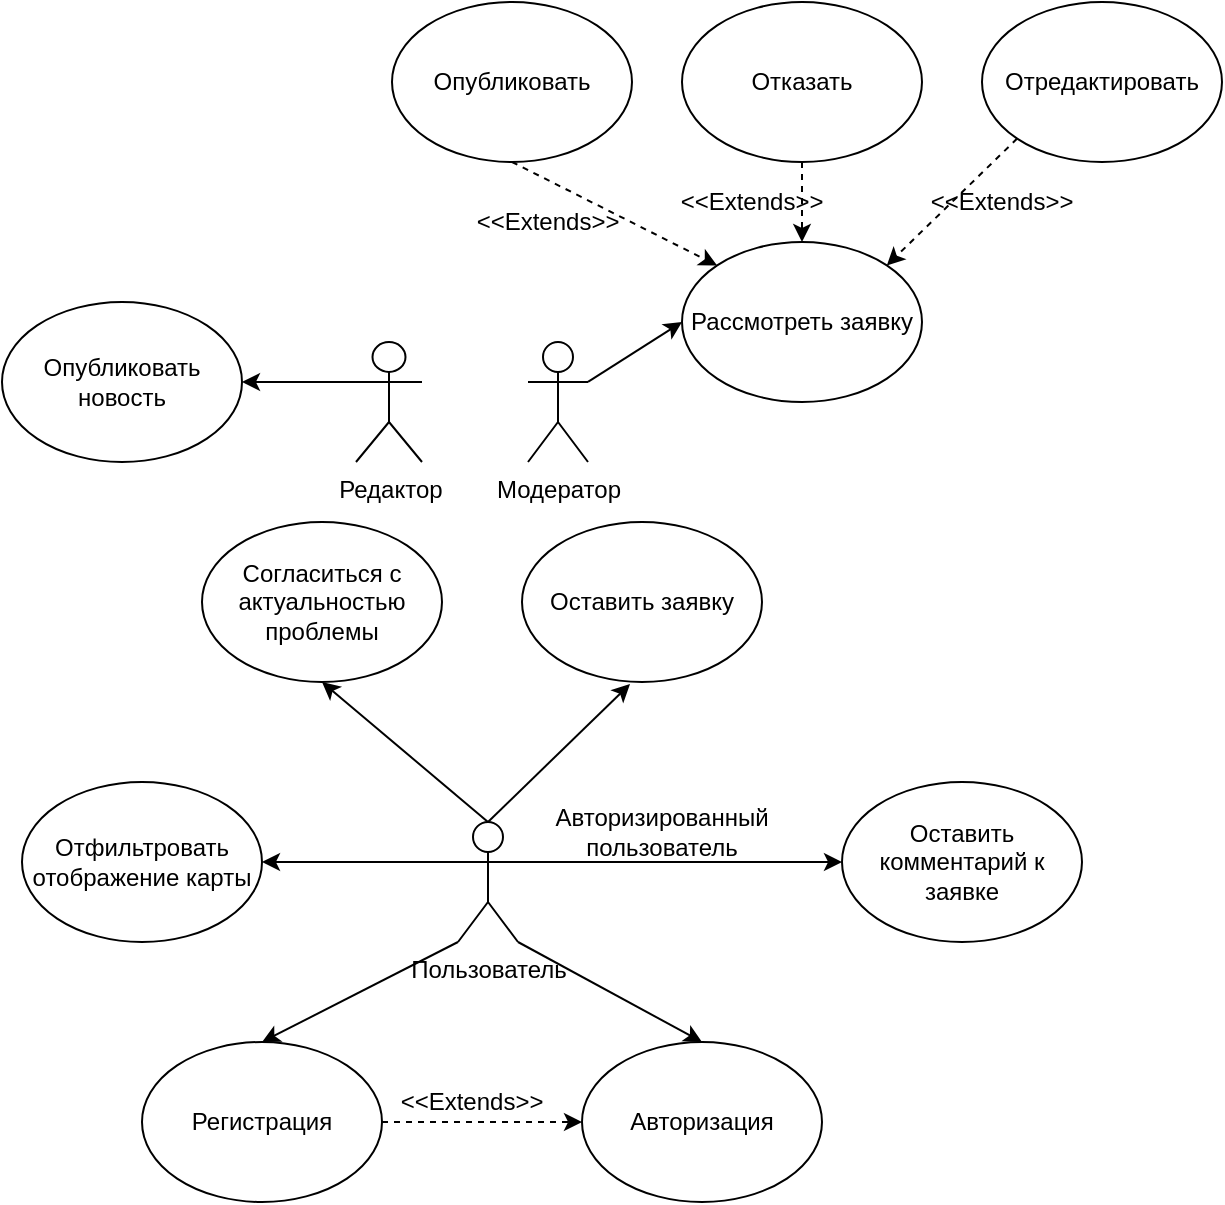 <mxfile version="12.3.3" pages="1"><diagram id="16X9_X6zlPeFKPcAGXLK" name="Page-1"><mxGraphModel dx="1408" dy="758" grid="1" gridSize="10" guides="1" tooltips="1" connect="1" arrows="1" fold="1" page="1" pageScale="1" pageWidth="827" pageHeight="1169" math="0" shadow="0"><root><mxCell id="0"/><mxCell id="1" parent="0"/><mxCell id="ZV2z0dqrTGCAP_gILqGx-1" value="Регистрация" style="ellipse;whiteSpace=wrap;html=1;" parent="1" vertex="1"><mxGeometry x="240" y="830" width="120" height="80" as="geometry"/></mxCell><mxCell id="ZV2z0dqrTGCAP_gILqGx-2" value="Модератор" style="shape=umlActor;verticalLabelPosition=bottom;labelBackgroundColor=#ffffff;verticalAlign=top;html=1;outlineConnect=0;" parent="1" vertex="1"><mxGeometry x="433" y="480" width="30" height="60" as="geometry"/></mxCell><mxCell id="ZV2z0dqrTGCAP_gILqGx-7" value="Пользователь" style="shape=umlActor;verticalLabelPosition=bottom;labelBackgroundColor=#ffffff;verticalAlign=top;html=1;outlineConnect=0;" parent="1" vertex="1"><mxGeometry x="398" y="720" width="30" height="60" as="geometry"/></mxCell><mxCell id="ZV2z0dqrTGCAP_gILqGx-9" value="Авторизация" style="ellipse;whiteSpace=wrap;html=1;" parent="1" vertex="1"><mxGeometry x="460" y="830" width="120" height="80" as="geometry"/></mxCell><mxCell id="ZV2z0dqrTGCAP_gILqGx-10" value="" style="endArrow=classic;html=1;entryX=0.5;entryY=0;entryDx=0;entryDy=0;exitX=0;exitY=1;exitDx=0;exitDy=0;exitPerimeter=0;" parent="1" source="ZV2z0dqrTGCAP_gILqGx-7" edge="1"><mxGeometry width="50" height="50" relative="1" as="geometry"><mxPoint x="398" y="740" as="sourcePoint"/><mxPoint x="300" y="830" as="targetPoint"/></mxGeometry></mxCell><mxCell id="ZV2z0dqrTGCAP_gILqGx-12" value="" style="endArrow=classic;html=1;entryX=0.5;entryY=0;entryDx=0;entryDy=0;exitX=1;exitY=1;exitDx=0;exitDy=0;exitPerimeter=0;" parent="1" source="ZV2z0dqrTGCAP_gILqGx-7" target="ZV2z0dqrTGCAP_gILqGx-9" edge="1"><mxGeometry width="50" height="50" relative="1" as="geometry"><mxPoint x="364.5" y="690" as="sourcePoint"/><mxPoint x="584.5" y="520" as="targetPoint"/></mxGeometry></mxCell><mxCell id="ZV2z0dqrTGCAP_gILqGx-15" value="" style="endArrow=classic;html=1;entryX=0;entryY=0.5;entryDx=0;entryDy=0;dashed=1;" parent="1" target="ZV2z0dqrTGCAP_gILqGx-9" edge="1"><mxGeometry width="50" height="50" relative="1" as="geometry"><mxPoint x="360" y="870" as="sourcePoint"/><mxPoint x="414.5" y="920" as="targetPoint"/></mxGeometry></mxCell><mxCell id="ZV2z0dqrTGCAP_gILqGx-16" value="&amp;lt;&amp;lt;Extends&amp;gt;&amp;gt;&lt;br&gt;" style="text;html=1;strokeColor=none;fillColor=none;align=center;verticalAlign=middle;whiteSpace=wrap;rounded=0;" parent="1" vertex="1"><mxGeometry x="385" y="850" width="40" height="20" as="geometry"/></mxCell><mxCell id="ZV2z0dqrTGCAP_gILqGx-17" value="Оставить заявку" style="ellipse;whiteSpace=wrap;html=1;" parent="1" vertex="1"><mxGeometry x="430" y="570" width="120" height="80" as="geometry"/></mxCell><mxCell id="ZV2z0dqrTGCAP_gILqGx-19" value="" style="endArrow=classic;html=1;entryX=0.45;entryY=1.013;entryDx=0;entryDy=0;exitX=0.5;exitY=0;exitDx=0;exitDy=0;exitPerimeter=0;entryPerimeter=0;" parent="1" source="ZV2z0dqrTGCAP_gILqGx-7" target="ZV2z0dqrTGCAP_gILqGx-17" edge="1"><mxGeometry width="50" height="50" relative="1" as="geometry"><mxPoint x="404.5" y="660" as="sourcePoint"/><mxPoint x="454.5" y="610" as="targetPoint"/></mxGeometry></mxCell><mxCell id="ZV2z0dqrTGCAP_gILqGx-21" value="Рассмотреть заявку" style="ellipse;whiteSpace=wrap;html=1;" parent="1" vertex="1"><mxGeometry x="510" y="430" width="120" height="80" as="geometry"/></mxCell><mxCell id="ZV2z0dqrTGCAP_gILqGx-22" value="" style="endArrow=classic;html=1;entryX=0;entryY=0.5;entryDx=0;entryDy=0;exitX=1;exitY=0.333;exitDx=0;exitDy=0;exitPerimeter=0;" parent="1" source="ZV2z0dqrTGCAP_gILqGx-2" target="ZV2z0dqrTGCAP_gILqGx-21" edge="1"><mxGeometry width="50" height="50" relative="1" as="geometry"><mxPoint x="410" y="500" as="sourcePoint"/><mxPoint x="460" y="450" as="targetPoint"/></mxGeometry></mxCell><mxCell id="ZV2z0dqrTGCAP_gILqGx-23" value="Опубликовать" style="ellipse;whiteSpace=wrap;html=1;" parent="1" vertex="1"><mxGeometry x="365" y="310" width="120" height="80" as="geometry"/></mxCell><mxCell id="ZV2z0dqrTGCAP_gILqGx-24" value="Отказать" style="ellipse;whiteSpace=wrap;html=1;" parent="1" vertex="1"><mxGeometry x="510" y="310" width="120" height="80" as="geometry"/></mxCell><mxCell id="ZV2z0dqrTGCAP_gILqGx-25" value="Отредактировать" style="ellipse;whiteSpace=wrap;html=1;" parent="1" vertex="1"><mxGeometry x="660" y="310" width="120" height="80" as="geometry"/></mxCell><mxCell id="ZV2z0dqrTGCAP_gILqGx-26" value="" style="endArrow=classic;html=1;entryX=1;entryY=0;entryDx=0;entryDy=0;exitX=0;exitY=1;exitDx=0;exitDy=0;dashed=1;" parent="1" source="ZV2z0dqrTGCAP_gILqGx-25" target="ZV2z0dqrTGCAP_gILqGx-21" edge="1"><mxGeometry width="50" height="50" relative="1" as="geometry"><mxPoint x="627.5" y="429" as="sourcePoint"/><mxPoint x="692.5" y="429" as="targetPoint"/></mxGeometry></mxCell><mxCell id="ZV2z0dqrTGCAP_gILqGx-27" value="&amp;lt;&amp;lt;Extends&amp;gt;&amp;gt;&lt;br&gt;" style="text;html=1;strokeColor=none;fillColor=none;align=center;verticalAlign=middle;whiteSpace=wrap;rounded=0;" parent="1" vertex="1"><mxGeometry x="650" y="400" width="40" height="20" as="geometry"/></mxCell><mxCell id="ZV2z0dqrTGCAP_gILqGx-34" value="" style="endArrow=classic;html=1;entryX=0.5;entryY=0;entryDx=0;entryDy=0;exitX=0.5;exitY=1;exitDx=0;exitDy=0;dashed=1;" parent="1" source="ZV2z0dqrTGCAP_gILqGx-24" target="ZV2z0dqrTGCAP_gILqGx-21" edge="1"><mxGeometry width="50" height="50" relative="1" as="geometry"><mxPoint x="687.574" y="388.284" as="sourcePoint"/><mxPoint x="632.426" y="451.716" as="targetPoint"/></mxGeometry></mxCell><mxCell id="ZV2z0dqrTGCAP_gILqGx-35" value="&amp;lt;&amp;lt;Extends&amp;gt;&amp;gt;&lt;br&gt;" style="text;html=1;strokeColor=none;fillColor=none;align=center;verticalAlign=middle;whiteSpace=wrap;rounded=0;" parent="1" vertex="1"><mxGeometry x="525" y="400" width="40" height="20" as="geometry"/></mxCell><mxCell id="ZV2z0dqrTGCAP_gILqGx-36" value="" style="endArrow=classic;html=1;entryX=0;entryY=0;entryDx=0;entryDy=0;exitX=0.5;exitY=1;exitDx=0;exitDy=0;dashed=1;" parent="1" source="ZV2z0dqrTGCAP_gILqGx-23" target="ZV2z0dqrTGCAP_gILqGx-21" edge="1"><mxGeometry width="50" height="50" relative="1" as="geometry"><mxPoint x="352.574" y="398.284" as="sourcePoint"/><mxPoint x="297.426" y="461.716" as="targetPoint"/></mxGeometry></mxCell><mxCell id="ZV2z0dqrTGCAP_gILqGx-37" value="&amp;lt;&amp;lt;Extends&amp;gt;&amp;gt;&lt;br&gt;" style="text;html=1;strokeColor=none;fillColor=none;align=center;verticalAlign=middle;whiteSpace=wrap;rounded=0;" parent="1" vertex="1"><mxGeometry x="423" y="410" width="40" height="20" as="geometry"/></mxCell><mxCell id="ZV2z0dqrTGCAP_gILqGx-38" value="Оставить комментарий к заявке" style="ellipse;whiteSpace=wrap;html=1;" parent="1" vertex="1"><mxGeometry x="590" y="700" width="120" height="80" as="geometry"/></mxCell><mxCell id="ZV2z0dqrTGCAP_gILqGx-39" value="" style="endArrow=classic;html=1;entryX=0;entryY=0.5;entryDx=0;entryDy=0;exitX=1;exitY=0.333;exitDx=0;exitDy=0;exitPerimeter=0;" parent="1" source="ZV2z0dqrTGCAP_gILqGx-7" target="ZV2z0dqrTGCAP_gILqGx-38" edge="1"><mxGeometry width="50" height="50" relative="1" as="geometry"><mxPoint x="580" y="670" as="sourcePoint"/><mxPoint x="454.5" y="480" as="targetPoint"/></mxGeometry></mxCell><mxCell id="ZV2z0dqrTGCAP_gILqGx-40" value="Согласиться с актуальностью проблемы" style="ellipse;whiteSpace=wrap;html=1;" parent="1" vertex="1"><mxGeometry x="270" y="570" width="120" height="80" as="geometry"/></mxCell><mxCell id="ZV2z0dqrTGCAP_gILqGx-43" value="Опубликовать новость" style="ellipse;whiteSpace=wrap;html=1;" parent="1" vertex="1"><mxGeometry x="170" y="460" width="120" height="80" as="geometry"/></mxCell><mxCell id="ZV2z0dqrTGCAP_gILqGx-44" value="" style="endArrow=classic;html=1;entryX=1;entryY=0.5;entryDx=0;entryDy=0;exitX=0;exitY=0.333;exitDx=0;exitDy=0;exitPerimeter=0;" parent="1" source="rr-8VXen0yQdER6sXrpI-1" target="ZV2z0dqrTGCAP_gILqGx-43" edge="1"><mxGeometry width="50" height="50" relative="1" as="geometry"><mxPoint x="330" y="500" as="sourcePoint"/><mxPoint x="330" y="540" as="targetPoint"/></mxGeometry></mxCell><mxCell id="ZV2z0dqrTGCAP_gILqGx-45" value="" style="endArrow=classic;html=1;entryX=0.5;entryY=1;entryDx=0;entryDy=0;exitX=0.5;exitY=0;exitDx=0;exitDy=0;exitPerimeter=0;" parent="1" source="ZV2z0dqrTGCAP_gILqGx-7" target="ZV2z0dqrTGCAP_gILqGx-40" edge="1"><mxGeometry width="50" height="50" relative="1" as="geometry"><mxPoint x="287" y="630" as="sourcePoint"/><mxPoint x="337" y="580" as="targetPoint"/></mxGeometry></mxCell><mxCell id="ZV2z0dqrTGCAP_gILqGx-52" value="Отфильтровать отображение карты" style="ellipse;whiteSpace=wrap;html=1;" parent="1" vertex="1"><mxGeometry x="180" y="700" width="120" height="80" as="geometry"/></mxCell><mxCell id="ZV2z0dqrTGCAP_gILqGx-53" value="" style="endArrow=classic;html=1;entryX=1;entryY=0.5;entryDx=0;entryDy=0;exitX=0;exitY=0.333;exitDx=0;exitDy=0;exitPerimeter=0;" parent="1" source="ZV2z0dqrTGCAP_gILqGx-7" target="ZV2z0dqrTGCAP_gILqGx-52" edge="1"><mxGeometry width="50" height="50" relative="1" as="geometry"><mxPoint x="390" y="690" as="sourcePoint"/><mxPoint x="273" y="660" as="targetPoint"/></mxGeometry></mxCell><mxCell id="jNcgHR3XdAZ2vr6hRtN6-2" value="Авторизированный пользователь" style="text;html=1;strokeColor=none;fillColor=none;align=center;verticalAlign=middle;whiteSpace=wrap;rounded=0;" parent="1" vertex="1"><mxGeometry x="490" y="720" width="20" height="10" as="geometry"/></mxCell><mxCell id="rr-8VXen0yQdER6sXrpI-1" value="Редактор" style="shape=umlActor;verticalLabelPosition=bottom;labelBackgroundColor=#ffffff;verticalAlign=top;html=1;outlineConnect=0;" vertex="1" parent="1"><mxGeometry x="347" y="480" width="33" height="60" as="geometry"/></mxCell></root></mxGraphModel></diagram></mxfile>